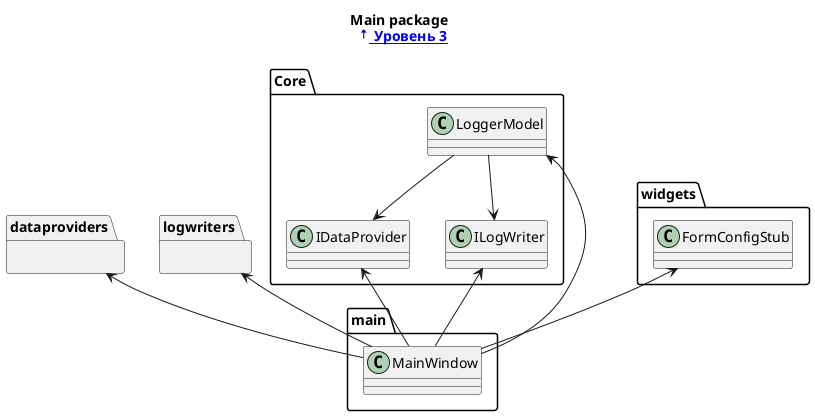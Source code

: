 @startuml
title Main package \n [[level3.html <&arrow-top> Уровень 3]]
package "Core" {
LoggerModel --> IDataProvider
LoggerModel --> ILogWriter
}
package "dataproviders" {
}
package "logwriters" {
}
package "widgets" {
   class FormConfigStub
}
package "main" {
   dataproviders <-- MainWindow
   logwriters <-- MainWindow
   FormConfigStub <-- MainWindow
   LoggerModel <-- MainWindow
   IDataProvider <-- MainWindow
   ILogWriter <-- MainWindow
}
@enduml